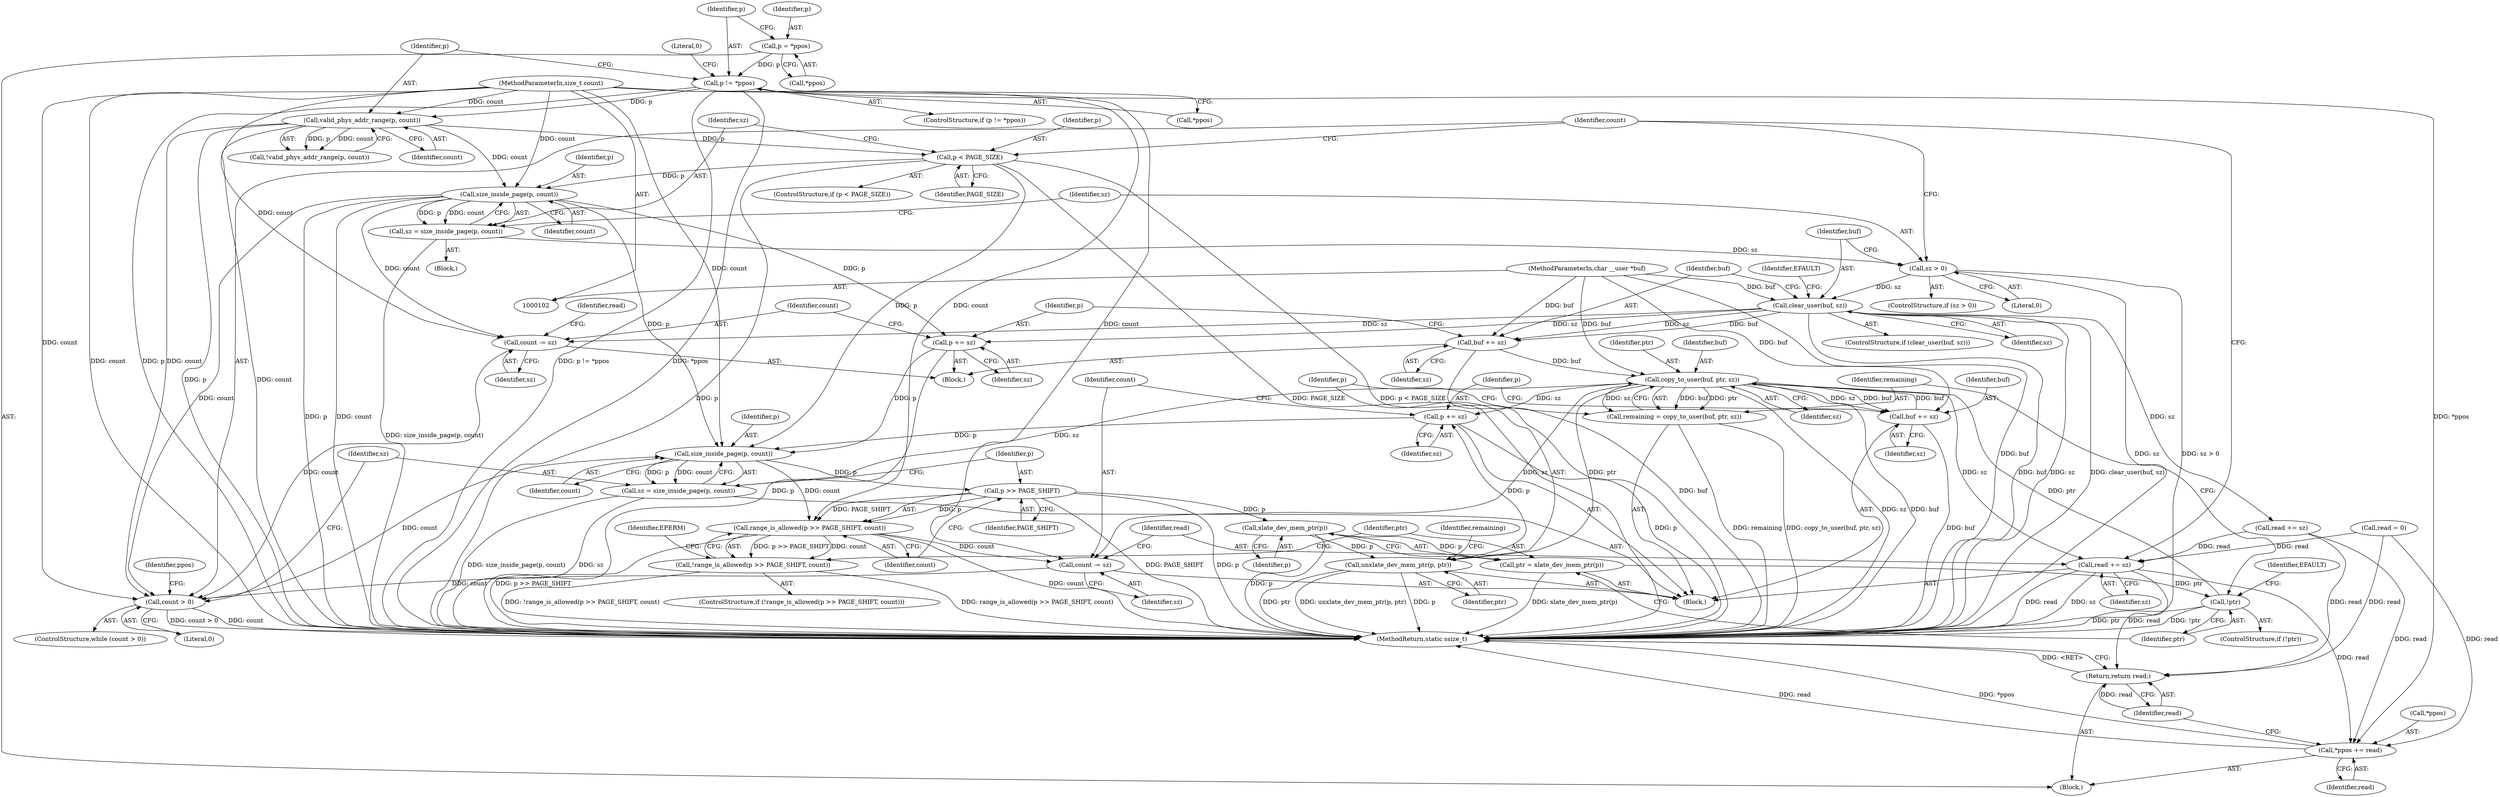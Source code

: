 digraph "1_linux_a4866aa812518ed1a37d8ea0c881dc946409de94_0@API" {
"1000201" [label="(Call,copy_to_user(buf, ptr, sz))"];
"1000156" [label="(Call,buf += sz)"];
"1000150" [label="(Call,clear_user(buf, sz))"];
"1000104" [label="(MethodParameterIn,char __user *buf)"];
"1000145" [label="(Call,sz > 0)"];
"1000139" [label="(Call,sz = size_inside_page(p, count))"];
"1000141" [label="(Call,size_inside_page(p, count))"];
"1000135" [label="(Call,p < PAGE_SIZE)"];
"1000125" [label="(Call,valid_phys_addr_range(p, count))"];
"1000117" [label="(Call,p != *ppos)"];
"1000109" [label="(Call,p = *ppos)"];
"1000105" [label="(MethodParameterIn,size_t count)"];
"1000213" [label="(Call,buf += sz)"];
"1000201" [label="(Call,copy_to_user(buf, ptr, sz))"];
"1000194" [label="(Call,!ptr)"];
"1000189" [label="(Call,ptr = xlate_dev_mem_ptr(p))"];
"1000191" [label="(Call,xlate_dev_mem_ptr(p))"];
"1000182" [label="(Call,p >> PAGE_SHIFT)"];
"1000176" [label="(Call,size_inside_page(p, count))"];
"1000216" [label="(Call,p += sz)"];
"1000205" [label="(Call,unxlate_dev_mem_ptr(p, ptr))"];
"1000159" [label="(Call,p += sz)"];
"1000169" [label="(Call,count > 0)"];
"1000162" [label="(Call,count -= sz)"];
"1000219" [label="(Call,count -= sz)"];
"1000181" [label="(Call,range_is_allowed(p >> PAGE_SHIFT, count))"];
"1000174" [label="(Call,sz = size_inside_page(p, count))"];
"1000199" [label="(Call,remaining = copy_to_user(buf, ptr, sz))"];
"1000222" [label="(Call,read += sz)"];
"1000225" [label="(Call,*ppos += read)"];
"1000229" [label="(Return,return read;)"];
"1000180" [label="(Call,!range_is_allowed(p >> PAGE_SHIFT, count))"];
"1000205" [label="(Call,unxlate_dev_mem_ptr(p, ptr))"];
"1000142" [label="(Identifier,p)"];
"1000148" [label="(Block,)"];
"1000195" [label="(Identifier,ptr)"];
"1000227" [label="(Identifier,ppos)"];
"1000217" [label="(Identifier,p)"];
"1000185" [label="(Identifier,count)"];
"1000110" [label="(Identifier,p)"];
"1000155" [label="(Identifier,EFAULT)"];
"1000169" [label="(Call,count > 0)"];
"1000218" [label="(Identifier,sz)"];
"1000152" [label="(Identifier,sz)"];
"1000219" [label="(Call,count -= sz)"];
"1000161" [label="(Identifier,sz)"];
"1000177" [label="(Identifier,p)"];
"1000131" [label="(Call,read = 0)"];
"1000204" [label="(Identifier,sz)"];
"1000107" [label="(Block,)"];
"1000207" [label="(Identifier,ptr)"];
"1000191" [label="(Call,xlate_dev_mem_ptr(p))"];
"1000147" [label="(Literal,0)"];
"1000124" [label="(Call,!valid_phys_addr_range(p, count))"];
"1000157" [label="(Identifier,buf)"];
"1000172" [label="(Block,)"];
"1000190" [label="(Identifier,ptr)"];
"1000193" [label="(ControlStructure,if (!ptr))"];
"1000176" [label="(Call,size_inside_page(p, count))"];
"1000182" [label="(Call,p >> PAGE_SHIFT)"];
"1000203" [label="(Identifier,ptr)"];
"1000139" [label="(Call,sz = size_inside_page(p, count))"];
"1000171" [label="(Literal,0)"];
"1000225" [label="(Call,*ppos += read)"];
"1000162" [label="(Call,count -= sz)"];
"1000200" [label="(Identifier,remaining)"];
"1000104" [label="(MethodParameterIn,char __user *buf)"];
"1000150" [label="(Call,clear_user(buf, sz))"];
"1000160" [label="(Identifier,p)"];
"1000164" [label="(Identifier,sz)"];
"1000222" [label="(Call,read += sz)"];
"1000165" [label="(Call,read += sz)"];
"1000221" [label="(Identifier,sz)"];
"1000199" [label="(Call,remaining = copy_to_user(buf, ptr, sz))"];
"1000146" [label="(Identifier,sz)"];
"1000194" [label="(Call,!ptr)"];
"1000188" [label="(Identifier,EPERM)"];
"1000168" [label="(ControlStructure,while (count > 0))"];
"1000119" [label="(Call,*ppos)"];
"1000122" [label="(Literal,0)"];
"1000226" [label="(Call,*ppos)"];
"1000170" [label="(Identifier,count)"];
"1000206" [label="(Identifier,p)"];
"1000159" [label="(Call,p += sz)"];
"1000192" [label="(Identifier,p)"];
"1000140" [label="(Identifier,sz)"];
"1000209" [label="(Identifier,remaining)"];
"1000145" [label="(Call,sz > 0)"];
"1000181" [label="(Call,range_is_allowed(p >> PAGE_SHIFT, count))"];
"1000180" [label="(Call,!range_is_allowed(p >> PAGE_SHIFT, count))"];
"1000125" [label="(Call,valid_phys_addr_range(p, count))"];
"1000116" [label="(ControlStructure,if (p != *ppos))"];
"1000137" [label="(Identifier,PAGE_SIZE)"];
"1000127" [label="(Identifier,count)"];
"1000118" [label="(Identifier,p)"];
"1000215" [label="(Identifier,sz)"];
"1000231" [label="(MethodReturn,static ssize_t)"];
"1000198" [label="(Identifier,EFAULT)"];
"1000105" [label="(MethodParameterIn,size_t count)"];
"1000230" [label="(Identifier,read)"];
"1000158" [label="(Identifier,sz)"];
"1000126" [label="(Identifier,p)"];
"1000214" [label="(Identifier,buf)"];
"1000135" [label="(Call,p < PAGE_SIZE)"];
"1000201" [label="(Call,copy_to_user(buf, ptr, sz))"];
"1000220" [label="(Identifier,count)"];
"1000189" [label="(Call,ptr = xlate_dev_mem_ptr(p))"];
"1000228" [label="(Identifier,read)"];
"1000138" [label="(Block,)"];
"1000175" [label="(Identifier,sz)"];
"1000117" [label="(Call,p != *ppos)"];
"1000149" [label="(ControlStructure,if (clear_user(buf, sz)))"];
"1000163" [label="(Identifier,count)"];
"1000109" [label="(Call,p = *ppos)"];
"1000229" [label="(Return,return read;)"];
"1000216" [label="(Call,p += sz)"];
"1000179" [label="(ControlStructure,if (!range_is_allowed(p >> PAGE_SHIFT, count)))"];
"1000224" [label="(Identifier,sz)"];
"1000174" [label="(Call,sz = size_inside_page(p, count))"];
"1000166" [label="(Identifier,read)"];
"1000202" [label="(Identifier,buf)"];
"1000178" [label="(Identifier,count)"];
"1000213" [label="(Call,buf += sz)"];
"1000151" [label="(Identifier,buf)"];
"1000144" [label="(ControlStructure,if (sz > 0))"];
"1000143" [label="(Identifier,count)"];
"1000141" [label="(Call,size_inside_page(p, count))"];
"1000156" [label="(Call,buf += sz)"];
"1000184" [label="(Identifier,PAGE_SHIFT)"];
"1000223" [label="(Identifier,read)"];
"1000136" [label="(Identifier,p)"];
"1000183" [label="(Identifier,p)"];
"1000134" [label="(ControlStructure,if (p < PAGE_SIZE))"];
"1000111" [label="(Call,*ppos)"];
"1000201" -> "1000199"  [label="AST: "];
"1000201" -> "1000204"  [label="CFG: "];
"1000202" -> "1000201"  [label="AST: "];
"1000203" -> "1000201"  [label="AST: "];
"1000204" -> "1000201"  [label="AST: "];
"1000199" -> "1000201"  [label="CFG: "];
"1000201" -> "1000231"  [label="DDG: sz"];
"1000201" -> "1000231"  [label="DDG: buf"];
"1000201" -> "1000199"  [label="DDG: buf"];
"1000201" -> "1000199"  [label="DDG: ptr"];
"1000201" -> "1000199"  [label="DDG: sz"];
"1000156" -> "1000201"  [label="DDG: buf"];
"1000213" -> "1000201"  [label="DDG: buf"];
"1000104" -> "1000201"  [label="DDG: buf"];
"1000194" -> "1000201"  [label="DDG: ptr"];
"1000174" -> "1000201"  [label="DDG: sz"];
"1000201" -> "1000205"  [label="DDG: ptr"];
"1000201" -> "1000213"  [label="DDG: sz"];
"1000201" -> "1000213"  [label="DDG: buf"];
"1000201" -> "1000216"  [label="DDG: sz"];
"1000201" -> "1000219"  [label="DDG: sz"];
"1000201" -> "1000222"  [label="DDG: sz"];
"1000156" -> "1000148"  [label="AST: "];
"1000156" -> "1000158"  [label="CFG: "];
"1000157" -> "1000156"  [label="AST: "];
"1000158" -> "1000156"  [label="AST: "];
"1000160" -> "1000156"  [label="CFG: "];
"1000156" -> "1000231"  [label="DDG: buf"];
"1000150" -> "1000156"  [label="DDG: sz"];
"1000150" -> "1000156"  [label="DDG: buf"];
"1000104" -> "1000156"  [label="DDG: buf"];
"1000150" -> "1000149"  [label="AST: "];
"1000150" -> "1000152"  [label="CFG: "];
"1000151" -> "1000150"  [label="AST: "];
"1000152" -> "1000150"  [label="AST: "];
"1000155" -> "1000150"  [label="CFG: "];
"1000157" -> "1000150"  [label="CFG: "];
"1000150" -> "1000231"  [label="DDG: buf"];
"1000150" -> "1000231"  [label="DDG: sz"];
"1000150" -> "1000231"  [label="DDG: clear_user(buf, sz)"];
"1000104" -> "1000150"  [label="DDG: buf"];
"1000145" -> "1000150"  [label="DDG: sz"];
"1000150" -> "1000159"  [label="DDG: sz"];
"1000150" -> "1000162"  [label="DDG: sz"];
"1000150" -> "1000165"  [label="DDG: sz"];
"1000104" -> "1000102"  [label="AST: "];
"1000104" -> "1000231"  [label="DDG: buf"];
"1000104" -> "1000213"  [label="DDG: buf"];
"1000145" -> "1000144"  [label="AST: "];
"1000145" -> "1000147"  [label="CFG: "];
"1000146" -> "1000145"  [label="AST: "];
"1000147" -> "1000145"  [label="AST: "];
"1000151" -> "1000145"  [label="CFG: "];
"1000170" -> "1000145"  [label="CFG: "];
"1000145" -> "1000231"  [label="DDG: sz > 0"];
"1000145" -> "1000231"  [label="DDG: sz"];
"1000139" -> "1000145"  [label="DDG: sz"];
"1000139" -> "1000138"  [label="AST: "];
"1000139" -> "1000141"  [label="CFG: "];
"1000140" -> "1000139"  [label="AST: "];
"1000141" -> "1000139"  [label="AST: "];
"1000146" -> "1000139"  [label="CFG: "];
"1000139" -> "1000231"  [label="DDG: size_inside_page(p, count)"];
"1000141" -> "1000139"  [label="DDG: p"];
"1000141" -> "1000139"  [label="DDG: count"];
"1000141" -> "1000143"  [label="CFG: "];
"1000142" -> "1000141"  [label="AST: "];
"1000143" -> "1000141"  [label="AST: "];
"1000141" -> "1000231"  [label="DDG: p"];
"1000141" -> "1000231"  [label="DDG: count"];
"1000135" -> "1000141"  [label="DDG: p"];
"1000125" -> "1000141"  [label="DDG: count"];
"1000105" -> "1000141"  [label="DDG: count"];
"1000141" -> "1000159"  [label="DDG: p"];
"1000141" -> "1000162"  [label="DDG: count"];
"1000141" -> "1000169"  [label="DDG: count"];
"1000141" -> "1000176"  [label="DDG: p"];
"1000135" -> "1000134"  [label="AST: "];
"1000135" -> "1000137"  [label="CFG: "];
"1000136" -> "1000135"  [label="AST: "];
"1000137" -> "1000135"  [label="AST: "];
"1000140" -> "1000135"  [label="CFG: "];
"1000170" -> "1000135"  [label="CFG: "];
"1000135" -> "1000231"  [label="DDG: p < PAGE_SIZE"];
"1000135" -> "1000231"  [label="DDG: p"];
"1000135" -> "1000231"  [label="DDG: PAGE_SIZE"];
"1000125" -> "1000135"  [label="DDG: p"];
"1000135" -> "1000176"  [label="DDG: p"];
"1000125" -> "1000124"  [label="AST: "];
"1000125" -> "1000127"  [label="CFG: "];
"1000126" -> "1000125"  [label="AST: "];
"1000127" -> "1000125"  [label="AST: "];
"1000124" -> "1000125"  [label="CFG: "];
"1000125" -> "1000231"  [label="DDG: p"];
"1000125" -> "1000231"  [label="DDG: count"];
"1000125" -> "1000124"  [label="DDG: p"];
"1000125" -> "1000124"  [label="DDG: count"];
"1000117" -> "1000125"  [label="DDG: p"];
"1000105" -> "1000125"  [label="DDG: count"];
"1000125" -> "1000169"  [label="DDG: count"];
"1000117" -> "1000116"  [label="AST: "];
"1000117" -> "1000119"  [label="CFG: "];
"1000118" -> "1000117"  [label="AST: "];
"1000119" -> "1000117"  [label="AST: "];
"1000122" -> "1000117"  [label="CFG: "];
"1000126" -> "1000117"  [label="CFG: "];
"1000117" -> "1000231"  [label="DDG: p"];
"1000117" -> "1000231"  [label="DDG: p != *ppos"];
"1000117" -> "1000231"  [label="DDG: *ppos"];
"1000109" -> "1000117"  [label="DDG: p"];
"1000117" -> "1000225"  [label="DDG: *ppos"];
"1000109" -> "1000107"  [label="AST: "];
"1000109" -> "1000111"  [label="CFG: "];
"1000110" -> "1000109"  [label="AST: "];
"1000111" -> "1000109"  [label="AST: "];
"1000118" -> "1000109"  [label="CFG: "];
"1000105" -> "1000102"  [label="AST: "];
"1000105" -> "1000231"  [label="DDG: count"];
"1000105" -> "1000162"  [label="DDG: count"];
"1000105" -> "1000169"  [label="DDG: count"];
"1000105" -> "1000176"  [label="DDG: count"];
"1000105" -> "1000181"  [label="DDG: count"];
"1000105" -> "1000219"  [label="DDG: count"];
"1000213" -> "1000172"  [label="AST: "];
"1000213" -> "1000215"  [label="CFG: "];
"1000214" -> "1000213"  [label="AST: "];
"1000215" -> "1000213"  [label="AST: "];
"1000217" -> "1000213"  [label="CFG: "];
"1000213" -> "1000231"  [label="DDG: buf"];
"1000194" -> "1000193"  [label="AST: "];
"1000194" -> "1000195"  [label="CFG: "];
"1000195" -> "1000194"  [label="AST: "];
"1000198" -> "1000194"  [label="CFG: "];
"1000200" -> "1000194"  [label="CFG: "];
"1000194" -> "1000231"  [label="DDG: !ptr"];
"1000194" -> "1000231"  [label="DDG: ptr"];
"1000189" -> "1000194"  [label="DDG: ptr"];
"1000189" -> "1000172"  [label="AST: "];
"1000189" -> "1000191"  [label="CFG: "];
"1000190" -> "1000189"  [label="AST: "];
"1000191" -> "1000189"  [label="AST: "];
"1000195" -> "1000189"  [label="CFG: "];
"1000189" -> "1000231"  [label="DDG: xlate_dev_mem_ptr(p)"];
"1000191" -> "1000189"  [label="DDG: p"];
"1000191" -> "1000192"  [label="CFG: "];
"1000192" -> "1000191"  [label="AST: "];
"1000191" -> "1000231"  [label="DDG: p"];
"1000182" -> "1000191"  [label="DDG: p"];
"1000191" -> "1000205"  [label="DDG: p"];
"1000182" -> "1000181"  [label="AST: "];
"1000182" -> "1000184"  [label="CFG: "];
"1000183" -> "1000182"  [label="AST: "];
"1000184" -> "1000182"  [label="AST: "];
"1000185" -> "1000182"  [label="CFG: "];
"1000182" -> "1000231"  [label="DDG: PAGE_SHIFT"];
"1000182" -> "1000231"  [label="DDG: p"];
"1000182" -> "1000181"  [label="DDG: p"];
"1000182" -> "1000181"  [label="DDG: PAGE_SHIFT"];
"1000176" -> "1000182"  [label="DDG: p"];
"1000176" -> "1000174"  [label="AST: "];
"1000176" -> "1000178"  [label="CFG: "];
"1000177" -> "1000176"  [label="AST: "];
"1000178" -> "1000176"  [label="AST: "];
"1000174" -> "1000176"  [label="CFG: "];
"1000176" -> "1000174"  [label="DDG: p"];
"1000176" -> "1000174"  [label="DDG: count"];
"1000216" -> "1000176"  [label="DDG: p"];
"1000159" -> "1000176"  [label="DDG: p"];
"1000169" -> "1000176"  [label="DDG: count"];
"1000176" -> "1000181"  [label="DDG: count"];
"1000216" -> "1000172"  [label="AST: "];
"1000216" -> "1000218"  [label="CFG: "];
"1000217" -> "1000216"  [label="AST: "];
"1000218" -> "1000216"  [label="AST: "];
"1000220" -> "1000216"  [label="CFG: "];
"1000216" -> "1000231"  [label="DDG: p"];
"1000205" -> "1000216"  [label="DDG: p"];
"1000205" -> "1000172"  [label="AST: "];
"1000205" -> "1000207"  [label="CFG: "];
"1000206" -> "1000205"  [label="AST: "];
"1000207" -> "1000205"  [label="AST: "];
"1000209" -> "1000205"  [label="CFG: "];
"1000205" -> "1000231"  [label="DDG: p"];
"1000205" -> "1000231"  [label="DDG: ptr"];
"1000205" -> "1000231"  [label="DDG: unxlate_dev_mem_ptr(p, ptr)"];
"1000159" -> "1000148"  [label="AST: "];
"1000159" -> "1000161"  [label="CFG: "];
"1000160" -> "1000159"  [label="AST: "];
"1000161" -> "1000159"  [label="AST: "];
"1000163" -> "1000159"  [label="CFG: "];
"1000159" -> "1000231"  [label="DDG: p"];
"1000169" -> "1000168"  [label="AST: "];
"1000169" -> "1000171"  [label="CFG: "];
"1000170" -> "1000169"  [label="AST: "];
"1000171" -> "1000169"  [label="AST: "];
"1000175" -> "1000169"  [label="CFG: "];
"1000227" -> "1000169"  [label="CFG: "];
"1000169" -> "1000231"  [label="DDG: count > 0"];
"1000169" -> "1000231"  [label="DDG: count"];
"1000162" -> "1000169"  [label="DDG: count"];
"1000219" -> "1000169"  [label="DDG: count"];
"1000162" -> "1000148"  [label="AST: "];
"1000162" -> "1000164"  [label="CFG: "];
"1000163" -> "1000162"  [label="AST: "];
"1000164" -> "1000162"  [label="AST: "];
"1000166" -> "1000162"  [label="CFG: "];
"1000219" -> "1000172"  [label="AST: "];
"1000219" -> "1000221"  [label="CFG: "];
"1000220" -> "1000219"  [label="AST: "];
"1000221" -> "1000219"  [label="AST: "];
"1000223" -> "1000219"  [label="CFG: "];
"1000181" -> "1000219"  [label="DDG: count"];
"1000181" -> "1000180"  [label="AST: "];
"1000181" -> "1000185"  [label="CFG: "];
"1000185" -> "1000181"  [label="AST: "];
"1000180" -> "1000181"  [label="CFG: "];
"1000181" -> "1000231"  [label="DDG: count"];
"1000181" -> "1000231"  [label="DDG: p >> PAGE_SHIFT"];
"1000181" -> "1000180"  [label="DDG: p >> PAGE_SHIFT"];
"1000181" -> "1000180"  [label="DDG: count"];
"1000174" -> "1000172"  [label="AST: "];
"1000175" -> "1000174"  [label="AST: "];
"1000183" -> "1000174"  [label="CFG: "];
"1000174" -> "1000231"  [label="DDG: size_inside_page(p, count)"];
"1000174" -> "1000231"  [label="DDG: sz"];
"1000199" -> "1000172"  [label="AST: "];
"1000200" -> "1000199"  [label="AST: "];
"1000206" -> "1000199"  [label="CFG: "];
"1000199" -> "1000231"  [label="DDG: copy_to_user(buf, ptr, sz)"];
"1000199" -> "1000231"  [label="DDG: remaining"];
"1000222" -> "1000172"  [label="AST: "];
"1000222" -> "1000224"  [label="CFG: "];
"1000223" -> "1000222"  [label="AST: "];
"1000224" -> "1000222"  [label="AST: "];
"1000170" -> "1000222"  [label="CFG: "];
"1000222" -> "1000231"  [label="DDG: read"];
"1000222" -> "1000231"  [label="DDG: sz"];
"1000131" -> "1000222"  [label="DDG: read"];
"1000165" -> "1000222"  [label="DDG: read"];
"1000222" -> "1000225"  [label="DDG: read"];
"1000222" -> "1000229"  [label="DDG: read"];
"1000225" -> "1000107"  [label="AST: "];
"1000225" -> "1000228"  [label="CFG: "];
"1000226" -> "1000225"  [label="AST: "];
"1000228" -> "1000225"  [label="AST: "];
"1000230" -> "1000225"  [label="CFG: "];
"1000225" -> "1000231"  [label="DDG: *ppos"];
"1000225" -> "1000231"  [label="DDG: read"];
"1000131" -> "1000225"  [label="DDG: read"];
"1000165" -> "1000225"  [label="DDG: read"];
"1000229" -> "1000107"  [label="AST: "];
"1000229" -> "1000230"  [label="CFG: "];
"1000230" -> "1000229"  [label="AST: "];
"1000231" -> "1000229"  [label="CFG: "];
"1000229" -> "1000231"  [label="DDG: <RET>"];
"1000230" -> "1000229"  [label="DDG: read"];
"1000131" -> "1000229"  [label="DDG: read"];
"1000165" -> "1000229"  [label="DDG: read"];
"1000180" -> "1000179"  [label="AST: "];
"1000188" -> "1000180"  [label="CFG: "];
"1000190" -> "1000180"  [label="CFG: "];
"1000180" -> "1000231"  [label="DDG: range_is_allowed(p >> PAGE_SHIFT, count)"];
"1000180" -> "1000231"  [label="DDG: !range_is_allowed(p >> PAGE_SHIFT, count)"];
}
